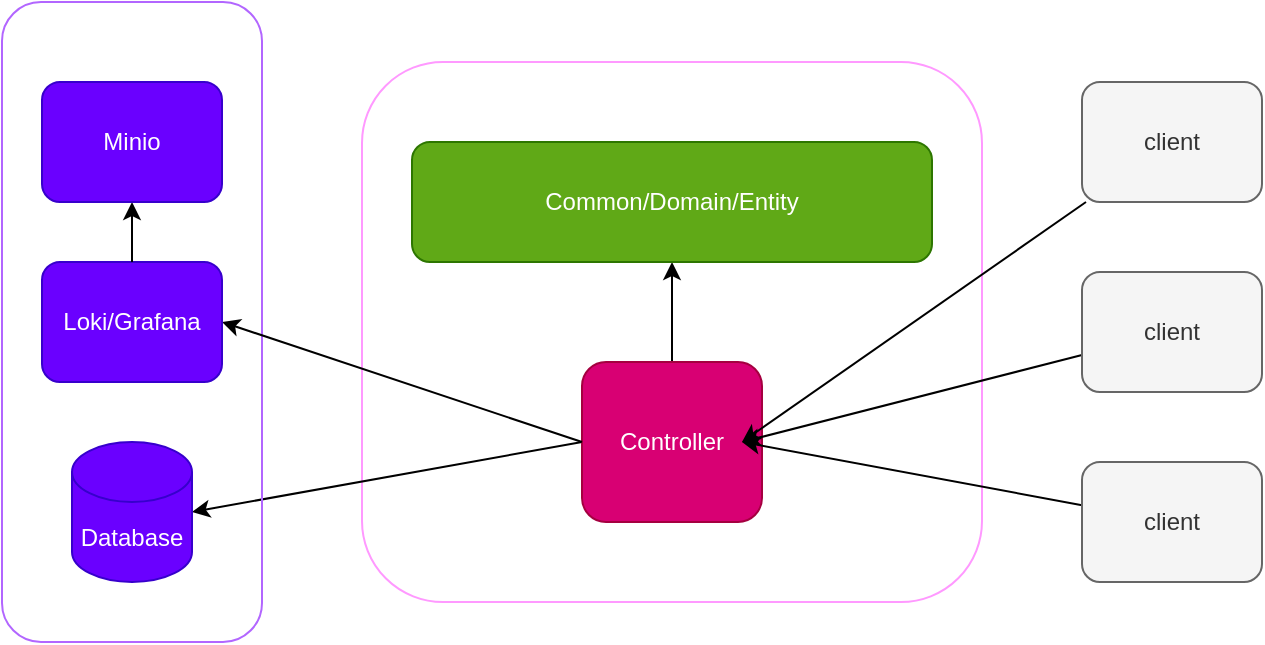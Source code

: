 <mxfile>
    <diagram name="Page-1" id="cY20-pCJVLe-AGvvRxPg">
        <mxGraphModel dx="1216" dy="680" grid="1" gridSize="10" guides="1" tooltips="1" connect="1" arrows="1" fold="1" page="1" pageScale="1" pageWidth="850" pageHeight="1100" math="0" shadow="0">
            <root>
                <mxCell id="0"/>
                <mxCell id="1" parent="0"/>
                <mxCell id="4" value="Main service" style="rounded=1;whiteSpace=wrap;html=1;fillColor=none;fontColor=#ffffff;strokeColor=#FF99FF;verticalAlign=top;" vertex="1" parent="1">
                    <mxGeometry x="250" y="160" width="310" height="270" as="geometry"/>
                </mxCell>
                <mxCell id="15" style="edgeStyle=none;html=1;exitX=0;exitY=0.5;exitDx=0;exitDy=0;entryX=1;entryY=0.5;entryDx=0;entryDy=0;entryPerimeter=0;startArrow=none;startFill=0;endArrow=classic;endFill=1;elbow=vertical;" edge="1" parent="1" source="2" target="11">
                    <mxGeometry relative="1" as="geometry"/>
                </mxCell>
                <mxCell id="21" style="edgeStyle=none;html=1;exitX=0.5;exitY=0;exitDx=0;exitDy=0;entryX=0.5;entryY=1;entryDx=0;entryDy=0;startArrow=none;startFill=0;endArrow=classic;endFill=1;elbow=vertical;" edge="1" parent="1" source="2" target="17">
                    <mxGeometry relative="1" as="geometry"/>
                </mxCell>
                <mxCell id="2" value="Controller" style="rounded=1;whiteSpace=wrap;html=1;fillColor=#d80073;strokeColor=#A50040;fontColor=#ffffff;" vertex="1" parent="1">
                    <mxGeometry x="360" y="310" width="90" height="80" as="geometry"/>
                </mxCell>
                <mxCell id="3" value="Exterl service" style="rounded=1;whiteSpace=wrap;html=1;fillColor=none;fontColor=#ffffff;strokeColor=#B266FF;verticalAlign=top;" vertex="1" parent="1">
                    <mxGeometry x="70" y="130" width="130" height="320" as="geometry"/>
                </mxCell>
                <mxCell id="23" style="edgeStyle=none;html=1;startArrow=none;startFill=0;endArrow=classic;endFill=1;elbow=vertical;" edge="1" parent="1" source="5">
                    <mxGeometry relative="1" as="geometry">
                        <mxPoint x="440" y="350" as="targetPoint"/>
                    </mxGeometry>
                </mxCell>
                <mxCell id="5" value="client" style="rounded=1;whiteSpace=wrap;html=1;fillColor=#f5f5f5;strokeColor=#666666;fontColor=#333333;" vertex="1" parent="1">
                    <mxGeometry x="610" y="170" width="90" height="60" as="geometry"/>
                </mxCell>
                <mxCell id="25" style="edgeStyle=none;html=1;startArrow=none;startFill=0;endArrow=classic;endFill=1;elbow=vertical;" edge="1" parent="1" source="6">
                    <mxGeometry relative="1" as="geometry">
                        <mxPoint x="440" y="350.0" as="targetPoint"/>
                    </mxGeometry>
                </mxCell>
                <mxCell id="6" value="client" style="rounded=1;whiteSpace=wrap;html=1;fillColor=#f5f5f5;strokeColor=#666666;fontColor=#333333;" vertex="1" parent="1">
                    <mxGeometry x="610" y="360" width="90" height="60" as="geometry"/>
                </mxCell>
                <mxCell id="24" style="edgeStyle=none;html=1;startArrow=none;startFill=0;endArrow=classic;endFill=1;elbow=vertical;" edge="1" parent="1" source="7">
                    <mxGeometry relative="1" as="geometry">
                        <mxPoint x="440" y="350.0" as="targetPoint"/>
                    </mxGeometry>
                </mxCell>
                <mxCell id="7" value="client" style="rounded=1;whiteSpace=wrap;html=1;fillColor=#f5f5f5;strokeColor=#666666;fontColor=#333333;" vertex="1" parent="1">
                    <mxGeometry x="610" y="265" width="90" height="60" as="geometry"/>
                </mxCell>
                <mxCell id="14" style="edgeStyle=none;html=1;entryX=0;entryY=0.5;entryDx=0;entryDy=0;startArrow=classic;startFill=1;endArrow=none;endFill=0;elbow=vertical;exitX=1;exitY=0.5;exitDx=0;exitDy=0;" edge="1" parent="1" source="8" target="2">
                    <mxGeometry relative="1" as="geometry"/>
                </mxCell>
                <mxCell id="8" value="Loki/Grafana" style="rounded=1;whiteSpace=wrap;html=1;fillColor=#6a00ff;fontColor=#ffffff;strokeColor=#3700CC;" vertex="1" parent="1">
                    <mxGeometry x="90" y="260" width="90" height="60" as="geometry"/>
                </mxCell>
                <mxCell id="13" style="html=1;elbow=vertical;startArrow=classic;startFill=1;endArrow=none;endFill=0;" edge="1" parent="1" source="9" target="8">
                    <mxGeometry relative="1" as="geometry"/>
                </mxCell>
                <mxCell id="9" value="Minio" style="rounded=1;whiteSpace=wrap;html=1;fillColor=#6a00ff;strokeColor=#3700CC;fontColor=#ffffff;" vertex="1" parent="1">
                    <mxGeometry x="90" y="170" width="90" height="60" as="geometry"/>
                </mxCell>
                <mxCell id="11" value="Database" style="shape=cylinder3;whiteSpace=wrap;html=1;boundedLbl=1;backgroundOutline=1;size=15;sketch=0;fillColor=#6a00ff;fontColor=#ffffff;strokeColor=#3700CC;" vertex="1" parent="1">
                    <mxGeometry x="105" y="350" width="60" height="70" as="geometry"/>
                </mxCell>
                <mxCell id="17" value="Common/Domain/Entity" style="rounded=1;whiteSpace=wrap;html=1;fillColor=#60a917;fontColor=#ffffff;strokeColor=#2D7600;" vertex="1" parent="1">
                    <mxGeometry x="275" y="200" width="260" height="60" as="geometry"/>
                </mxCell>
            </root>
        </mxGraphModel>
    </diagram>
</mxfile>